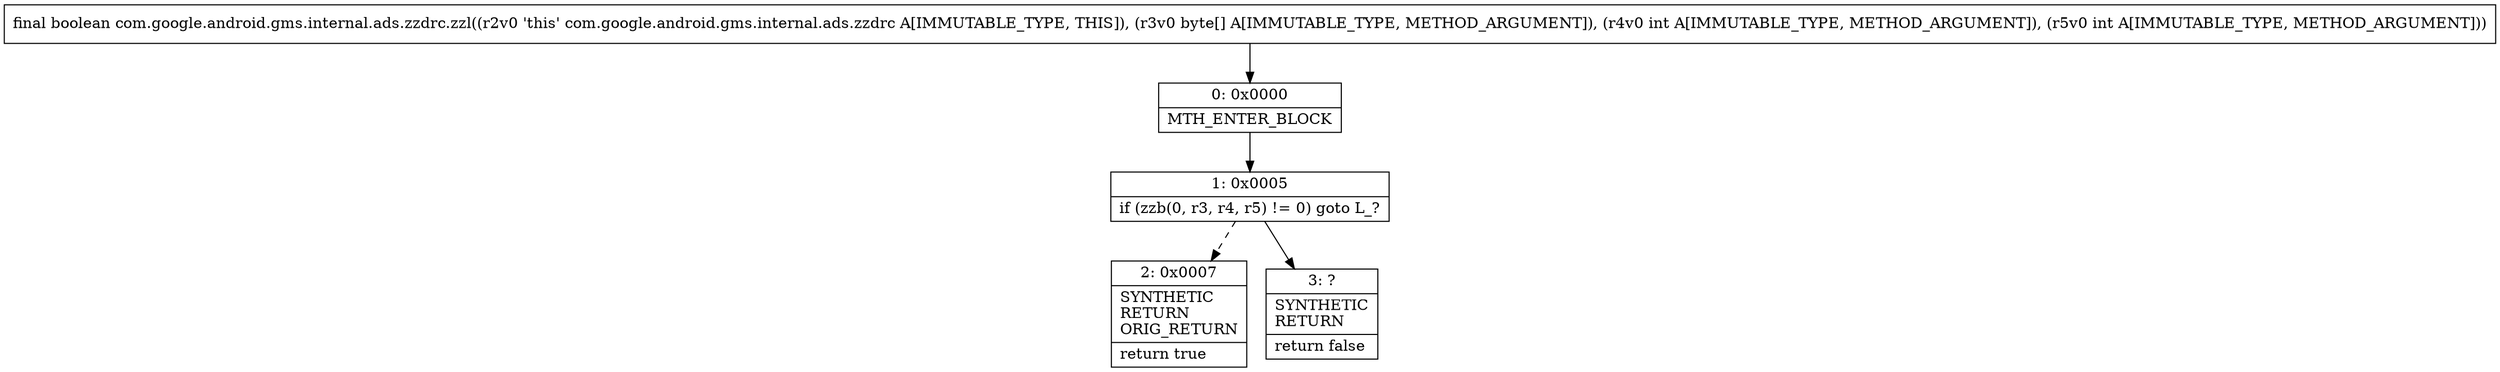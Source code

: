digraph "CFG forcom.google.android.gms.internal.ads.zzdrc.zzl([BII)Z" {
Node_0 [shape=record,label="{0\:\ 0x0000|MTH_ENTER_BLOCK\l}"];
Node_1 [shape=record,label="{1\:\ 0x0005|if (zzb(0, r3, r4, r5) != 0) goto L_?\l}"];
Node_2 [shape=record,label="{2\:\ 0x0007|SYNTHETIC\lRETURN\lORIG_RETURN\l|return true\l}"];
Node_3 [shape=record,label="{3\:\ ?|SYNTHETIC\lRETURN\l|return false\l}"];
MethodNode[shape=record,label="{final boolean com.google.android.gms.internal.ads.zzdrc.zzl((r2v0 'this' com.google.android.gms.internal.ads.zzdrc A[IMMUTABLE_TYPE, THIS]), (r3v0 byte[] A[IMMUTABLE_TYPE, METHOD_ARGUMENT]), (r4v0 int A[IMMUTABLE_TYPE, METHOD_ARGUMENT]), (r5v0 int A[IMMUTABLE_TYPE, METHOD_ARGUMENT])) }"];
MethodNode -> Node_0;
Node_0 -> Node_1;
Node_1 -> Node_2[style=dashed];
Node_1 -> Node_3;
}

